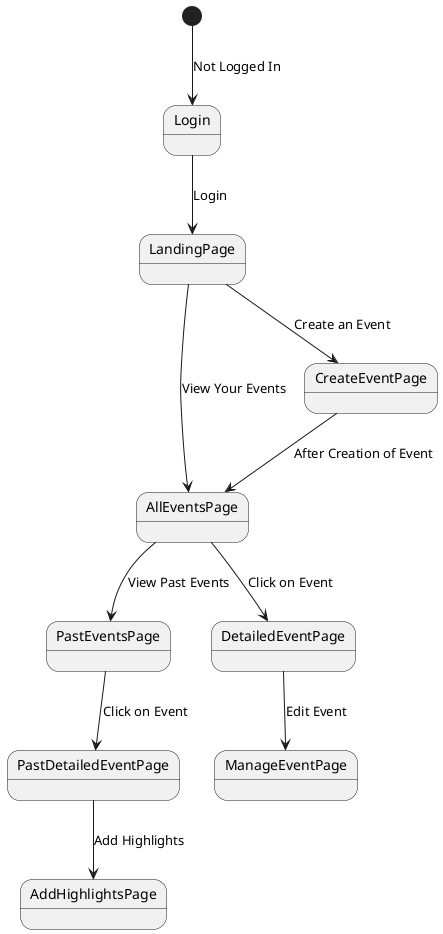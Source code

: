 @startuml
[*] --> Login : Not Logged In
Login --> LandingPage : Login
LandingPage --> AllEventsPage : View Your Events
LandingPage --> CreateEventPage : Create an Event
AllEventsPage --> PastEventsPage : View Past Events
AllEventsPage --> DetailedEventPage : Click on Event
CreateEventPage --> AllEventsPage : After Creation of Event
DetailedEventPage --> ManageEventPage : Edit Event
PastEventsPage --> PastDetailedEventPage : Click on Event
PastDetailedEventPage --> AddHighlightsPage : Add Highlights
@enduml